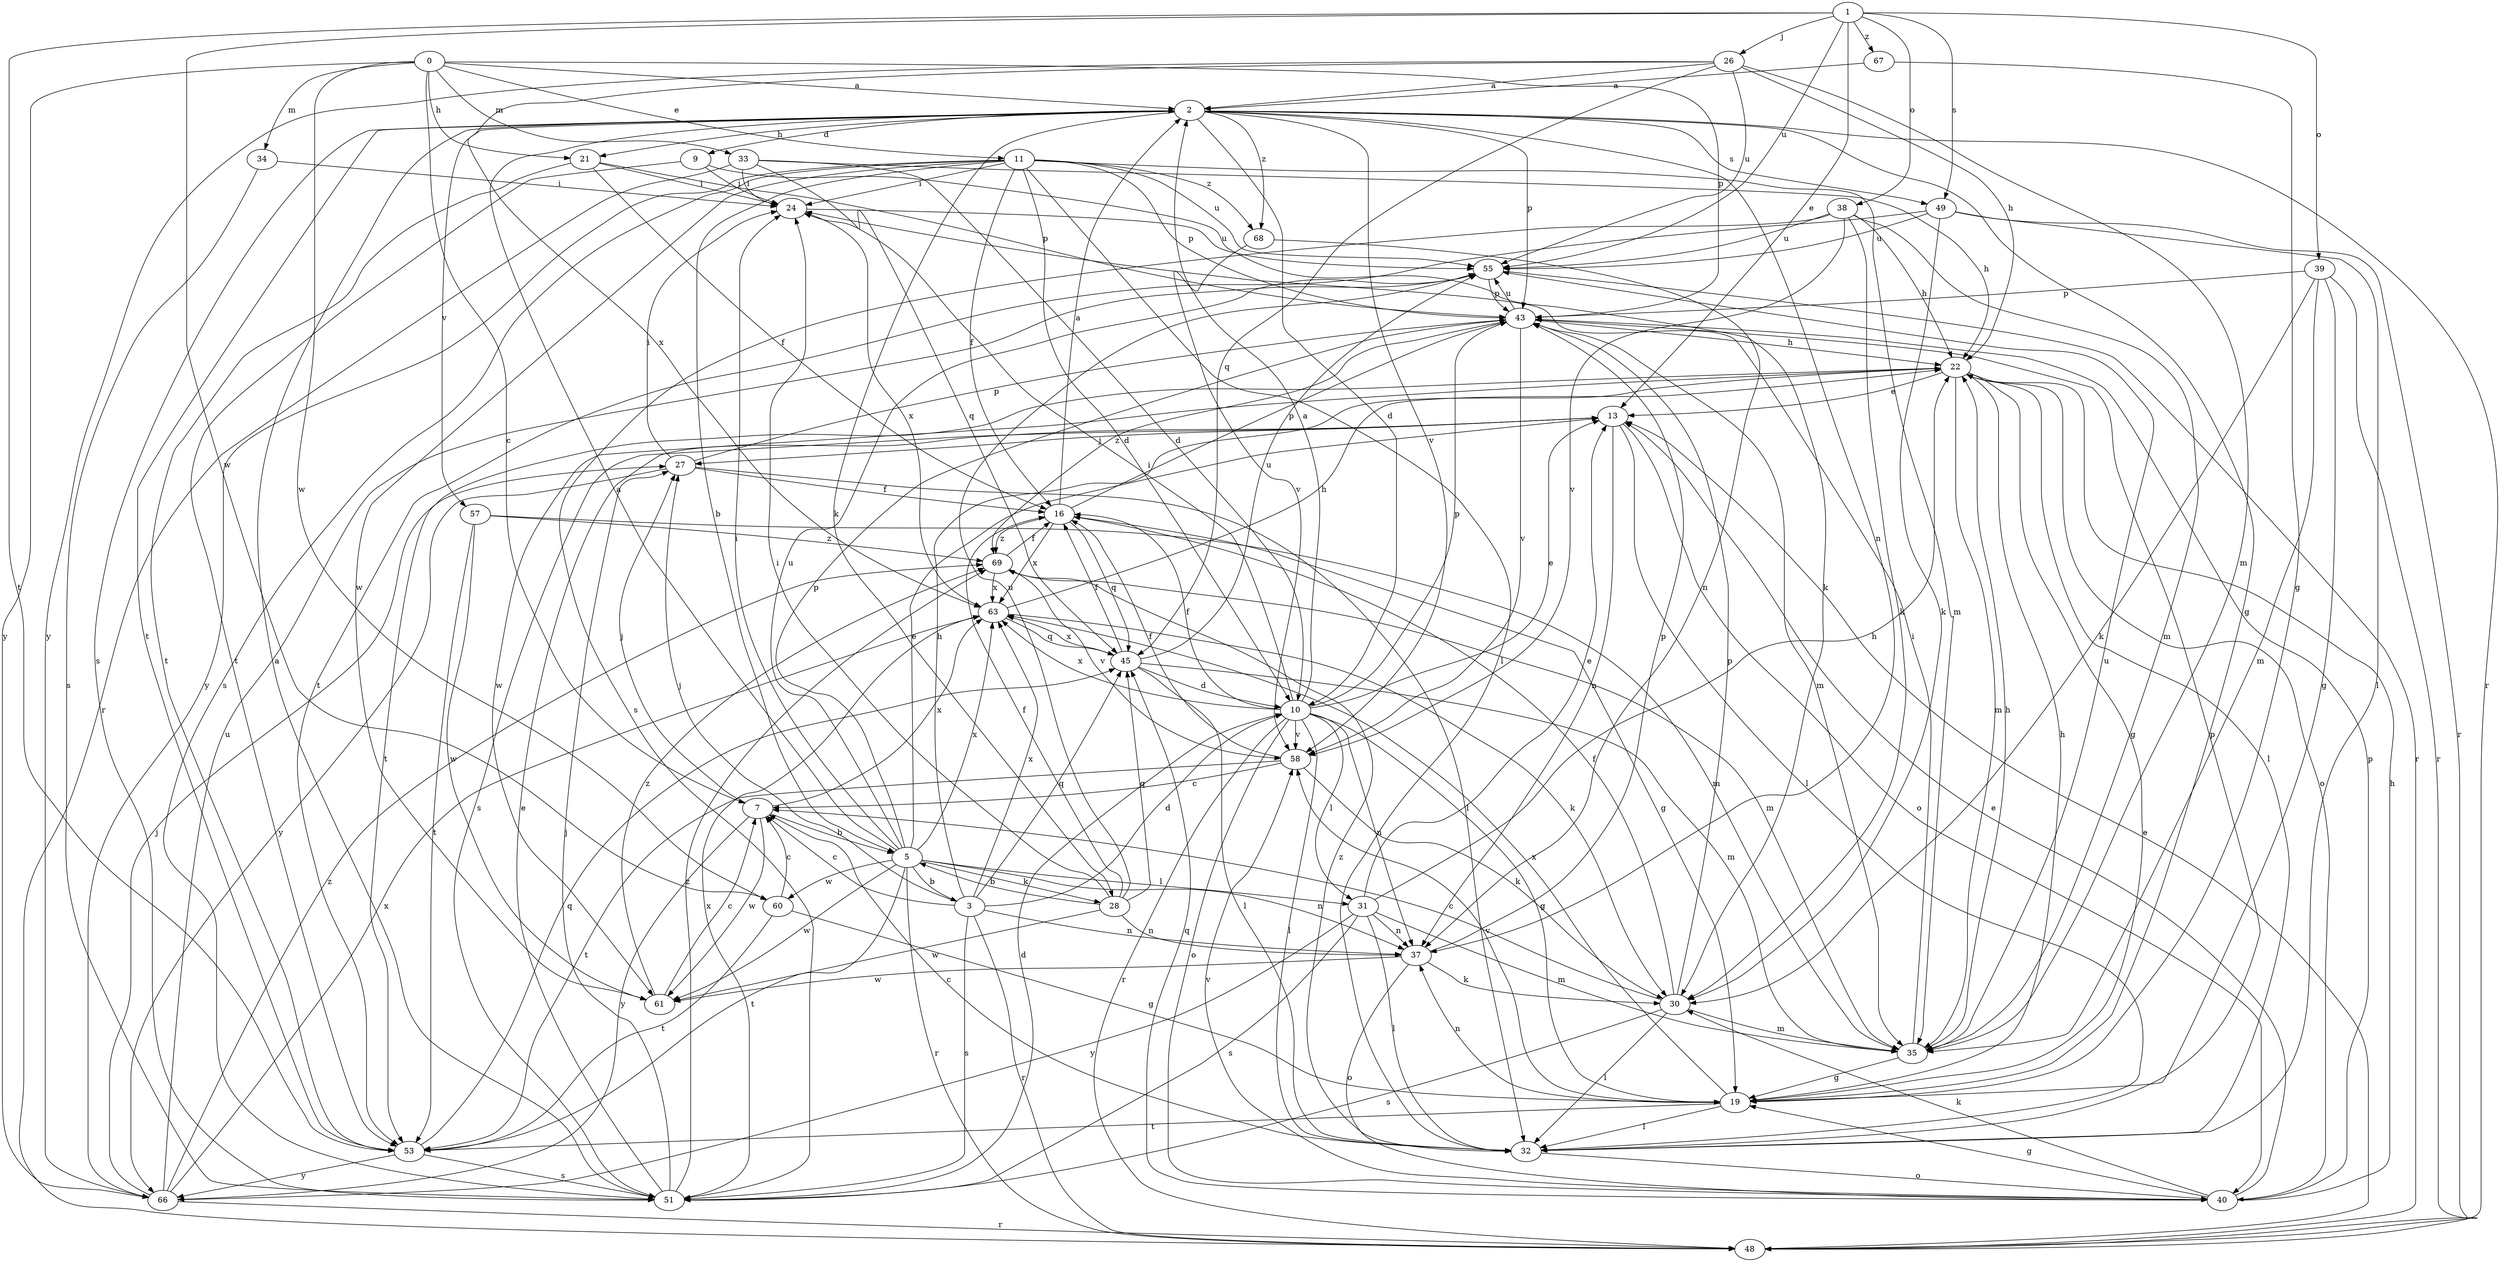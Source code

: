 strict digraph  {
0;
1;
2;
3;
5;
7;
9;
10;
11;
13;
16;
19;
21;
22;
24;
26;
27;
28;
30;
31;
32;
33;
34;
35;
37;
38;
39;
40;
43;
45;
48;
49;
51;
53;
55;
57;
58;
60;
61;
63;
66;
67;
68;
69;
0 -> 2  [label=a];
0 -> 7  [label=c];
0 -> 11  [label=e];
0 -> 21  [label=h];
0 -> 33  [label=m];
0 -> 34  [label=m];
0 -> 43  [label=p];
0 -> 60  [label=w];
0 -> 66  [label=y];
1 -> 13  [label=e];
1 -> 26  [label=j];
1 -> 38  [label=o];
1 -> 39  [label=o];
1 -> 49  [label=s];
1 -> 53  [label=t];
1 -> 55  [label=u];
1 -> 60  [label=w];
1 -> 67  [label=z];
2 -> 9  [label=d];
2 -> 10  [label=d];
2 -> 19  [label=g];
2 -> 21  [label=h];
2 -> 28  [label=k];
2 -> 37  [label=n];
2 -> 43  [label=p];
2 -> 48  [label=r];
2 -> 49  [label=s];
2 -> 51  [label=s];
2 -> 53  [label=t];
2 -> 57  [label=v];
2 -> 58  [label=v];
2 -> 68  [label=z];
3 -> 7  [label=c];
3 -> 10  [label=d];
3 -> 22  [label=h];
3 -> 27  [label=j];
3 -> 37  [label=n];
3 -> 45  [label=q];
3 -> 48  [label=r];
3 -> 51  [label=s];
3 -> 63  [label=x];
5 -> 2  [label=a];
5 -> 3  [label=b];
5 -> 13  [label=e];
5 -> 24  [label=i];
5 -> 28  [label=k];
5 -> 31  [label=l];
5 -> 37  [label=n];
5 -> 43  [label=p];
5 -> 48  [label=r];
5 -> 53  [label=t];
5 -> 55  [label=u];
5 -> 60  [label=w];
5 -> 61  [label=w];
5 -> 63  [label=x];
7 -> 5  [label=b];
7 -> 27  [label=j];
7 -> 61  [label=w];
7 -> 63  [label=x];
7 -> 66  [label=y];
9 -> 24  [label=i];
9 -> 30  [label=k];
9 -> 53  [label=t];
10 -> 2  [label=a];
10 -> 13  [label=e];
10 -> 16  [label=f];
10 -> 19  [label=g];
10 -> 24  [label=i];
10 -> 31  [label=l];
10 -> 32  [label=l];
10 -> 37  [label=n];
10 -> 40  [label=o];
10 -> 43  [label=p];
10 -> 48  [label=r];
10 -> 58  [label=v];
10 -> 63  [label=x];
11 -> 5  [label=b];
11 -> 10  [label=d];
11 -> 16  [label=f];
11 -> 24  [label=i];
11 -> 32  [label=l];
11 -> 35  [label=m];
11 -> 43  [label=p];
11 -> 51  [label=s];
11 -> 55  [label=u];
11 -> 61  [label=w];
11 -> 66  [label=y];
11 -> 68  [label=z];
13 -> 27  [label=j];
13 -> 32  [label=l];
13 -> 37  [label=n];
13 -> 40  [label=o];
13 -> 51  [label=s];
16 -> 2  [label=a];
16 -> 19  [label=g];
16 -> 43  [label=p];
16 -> 45  [label=q];
16 -> 63  [label=x];
16 -> 69  [label=z];
19 -> 22  [label=h];
19 -> 32  [label=l];
19 -> 37  [label=n];
19 -> 53  [label=t];
19 -> 58  [label=v];
19 -> 63  [label=x];
21 -> 16  [label=f];
21 -> 24  [label=i];
21 -> 43  [label=p];
21 -> 53  [label=t];
22 -> 13  [label=e];
22 -> 19  [label=g];
22 -> 32  [label=l];
22 -> 35  [label=m];
22 -> 40  [label=o];
22 -> 53  [label=t];
22 -> 61  [label=w];
24 -> 55  [label=u];
24 -> 63  [label=x];
26 -> 2  [label=a];
26 -> 22  [label=h];
26 -> 35  [label=m];
26 -> 45  [label=q];
26 -> 55  [label=u];
26 -> 63  [label=x];
26 -> 66  [label=y];
27 -> 16  [label=f];
27 -> 24  [label=i];
27 -> 32  [label=l];
27 -> 43  [label=p];
27 -> 66  [label=y];
28 -> 5  [label=b];
28 -> 16  [label=f];
28 -> 24  [label=i];
28 -> 37  [label=n];
28 -> 45  [label=q];
28 -> 55  [label=u];
28 -> 61  [label=w];
30 -> 7  [label=c];
30 -> 16  [label=f];
30 -> 32  [label=l];
30 -> 35  [label=m];
30 -> 43  [label=p];
30 -> 51  [label=s];
31 -> 13  [label=e];
31 -> 22  [label=h];
31 -> 32  [label=l];
31 -> 35  [label=m];
31 -> 37  [label=n];
31 -> 51  [label=s];
31 -> 66  [label=y];
32 -> 7  [label=c];
32 -> 40  [label=o];
32 -> 43  [label=p];
32 -> 69  [label=z];
33 -> 10  [label=d];
33 -> 22  [label=h];
33 -> 24  [label=i];
33 -> 45  [label=q];
33 -> 48  [label=r];
34 -> 24  [label=i];
34 -> 51  [label=s];
35 -> 19  [label=g];
35 -> 22  [label=h];
35 -> 24  [label=i];
35 -> 55  [label=u];
37 -> 30  [label=k];
37 -> 40  [label=o];
37 -> 43  [label=p];
37 -> 61  [label=w];
38 -> 22  [label=h];
38 -> 30  [label=k];
38 -> 35  [label=m];
38 -> 51  [label=s];
38 -> 55  [label=u];
38 -> 58  [label=v];
39 -> 19  [label=g];
39 -> 30  [label=k];
39 -> 35  [label=m];
39 -> 43  [label=p];
39 -> 48  [label=r];
40 -> 13  [label=e];
40 -> 19  [label=g];
40 -> 22  [label=h];
40 -> 30  [label=k];
40 -> 43  [label=p];
40 -> 45  [label=q];
40 -> 58  [label=v];
43 -> 22  [label=h];
43 -> 35  [label=m];
43 -> 55  [label=u];
43 -> 58  [label=v];
43 -> 69  [label=z];
45 -> 10  [label=d];
45 -> 16  [label=f];
45 -> 32  [label=l];
45 -> 35  [label=m];
45 -> 55  [label=u];
45 -> 63  [label=x];
48 -> 13  [label=e];
49 -> 30  [label=k];
49 -> 32  [label=l];
49 -> 48  [label=r];
49 -> 53  [label=t];
49 -> 55  [label=u];
51 -> 2  [label=a];
51 -> 10  [label=d];
51 -> 13  [label=e];
51 -> 27  [label=j];
51 -> 63  [label=x];
51 -> 69  [label=z];
53 -> 45  [label=q];
53 -> 51  [label=s];
53 -> 66  [label=y];
55 -> 43  [label=p];
55 -> 48  [label=r];
57 -> 35  [label=m];
57 -> 53  [label=t];
57 -> 61  [label=w];
57 -> 69  [label=z];
58 -> 7  [label=c];
58 -> 16  [label=f];
58 -> 30  [label=k];
58 -> 53  [label=t];
60 -> 7  [label=c];
60 -> 19  [label=g];
60 -> 53  [label=t];
61 -> 7  [label=c];
61 -> 69  [label=z];
63 -> 22  [label=h];
63 -> 30  [label=k];
63 -> 45  [label=q];
66 -> 27  [label=j];
66 -> 48  [label=r];
66 -> 55  [label=u];
66 -> 63  [label=x];
66 -> 69  [label=z];
67 -> 2  [label=a];
67 -> 19  [label=g];
68 -> 37  [label=n];
68 -> 58  [label=v];
69 -> 16  [label=f];
69 -> 35  [label=m];
69 -> 58  [label=v];
69 -> 63  [label=x];
}
